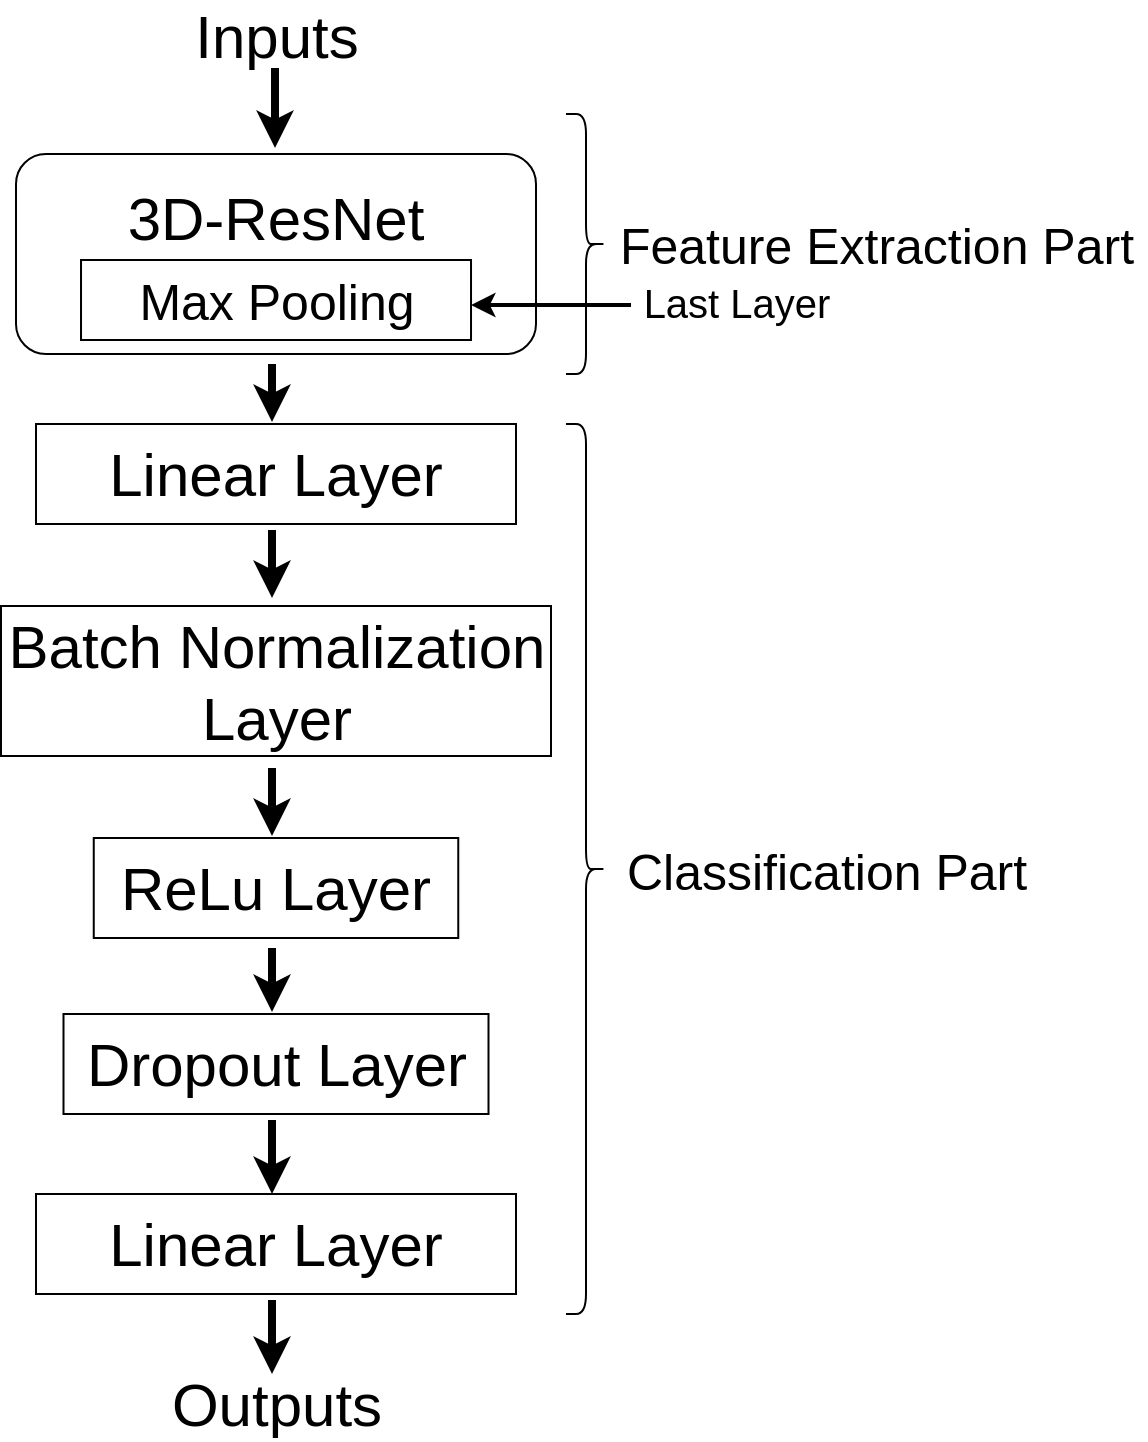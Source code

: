 <mxfile version="12.5.5" type="device"><diagram id="lp3chfWBuB1hzFoC-AsR" name="Page-1"><mxGraphModel dx="817" dy="1225" grid="1" gridSize="10" guides="1" tooltips="1" connect="1" arrows="1" fold="1" page="1" pageScale="1" pageWidth="827" pageHeight="1169" math="0" shadow="0"><root><mxCell id="0"/><mxCell id="1" parent="0"/><mxCell id="ZwcKraPQilF3etKfOUXq-1" value="&lt;font style=&quot;font-size: 30px&quot;&gt;3D-ResNet&lt;br&gt;&lt;br&gt;&lt;/font&gt;" style="rounded=1;whiteSpace=wrap;html=1;" vertex="1" parent="1"><mxGeometry x="195" y="160" width="260" height="100" as="geometry"/></mxCell><mxCell id="ZwcKraPQilF3etKfOUXq-2" value="&lt;font style=&quot;font-size: 30px&quot;&gt;Inputs&lt;br&gt;&lt;/font&gt;" style="text;html=1;align=center;verticalAlign=middle;resizable=0;points=[];autosize=1;" vertex="1" parent="1"><mxGeometry x="275" y="86" width="100" height="30" as="geometry"/></mxCell><mxCell id="ZwcKraPQilF3etKfOUXq-3" value="" style="endArrow=classic;html=1;strokeWidth=4;" edge="1" parent="1"><mxGeometry width="50" height="50" relative="1" as="geometry"><mxPoint x="324.5" y="117" as="sourcePoint"/><mxPoint x="324.5" y="157" as="targetPoint"/></mxGeometry></mxCell><mxCell id="ZwcKraPQilF3etKfOUXq-4" value="" style="endArrow=classic;html=1;strokeWidth=4;" edge="1" parent="1"><mxGeometry width="50" height="50" relative="1" as="geometry"><mxPoint x="323" y="265" as="sourcePoint"/><mxPoint x="323" y="294" as="targetPoint"/></mxGeometry></mxCell><mxCell id="ZwcKraPQilF3etKfOUXq-5" value="&lt;font style=&quot;font-size: 30px&quot;&gt;Linear Layer&lt;/font&gt;" style="rounded=0;whiteSpace=wrap;html=1;" vertex="1" parent="1"><mxGeometry x="205" y="295" width="240" height="50" as="geometry"/></mxCell><mxCell id="ZwcKraPQilF3etKfOUXq-6" value="" style="shape=curlyBracket;whiteSpace=wrap;html=1;rounded=1;rotation=-180;" vertex="1" parent="1"><mxGeometry x="470" y="140" width="20" height="130" as="geometry"/></mxCell><mxCell id="ZwcKraPQilF3etKfOUXq-9" value="&lt;font style=&quot;font-size: 25px&quot;&gt;Feature Extraction Part&lt;/font&gt;" style="text;html=1;align=center;verticalAlign=middle;resizable=0;points=[];autosize=1;" vertex="1" parent="1"><mxGeometry x="490" y="195" width="270" height="20" as="geometry"/></mxCell><mxCell id="ZwcKraPQilF3etKfOUXq-11" value="" style="shape=curlyBracket;whiteSpace=wrap;html=1;rounded=1;rotation=-180;" vertex="1" parent="1"><mxGeometry x="470" y="295" width="20" height="445" as="geometry"/></mxCell><mxCell id="ZwcKraPQilF3etKfOUXq-12" value="&lt;font style=&quot;font-size: 25px&quot;&gt;Classification Part&lt;/font&gt;" style="text;html=1;align=center;verticalAlign=middle;resizable=0;points=[];autosize=1;" vertex="1" parent="1"><mxGeometry x="490" y="507.5" width="220" height="20" as="geometry"/></mxCell><mxCell id="ZwcKraPQilF3etKfOUXq-13" value="" style="endArrow=classic;html=1;strokeWidth=4;" edge="1" parent="1"><mxGeometry width="50" height="50" relative="1" as="geometry"><mxPoint x="323" y="643" as="sourcePoint"/><mxPoint x="323" y="680" as="targetPoint"/></mxGeometry></mxCell><mxCell id="ZwcKraPQilF3etKfOUXq-14" value="&lt;font style=&quot;font-size: 30px&quot;&gt;Outputs&lt;br&gt;&lt;/font&gt;" style="text;html=1;align=center;verticalAlign=middle;resizable=0;points=[];autosize=1;" vertex="1" parent="1"><mxGeometry x="265" y="770" width="120" height="30" as="geometry"/></mxCell><mxCell id="ZwcKraPQilF3etKfOUXq-15" value="&lt;font style=&quot;font-size: 30px&quot;&gt;Linear Layer&lt;/font&gt;" style="rounded=0;whiteSpace=wrap;html=1;" vertex="1" parent="1"><mxGeometry x="205" y="680" width="240" height="50" as="geometry"/></mxCell><mxCell id="ZwcKraPQilF3etKfOUXq-16" value="&lt;span style=&quot;font-size: 30px&quot;&gt;Batch Normalization Layer&lt;/span&gt;" style="rounded=0;whiteSpace=wrap;html=1;" vertex="1" parent="1"><mxGeometry x="187.5" y="386" width="275" height="75" as="geometry"/></mxCell><mxCell id="ZwcKraPQilF3etKfOUXq-17" value="" style="endArrow=classic;html=1;strokeWidth=4;" edge="1" parent="1"><mxGeometry width="50" height="50" relative="1" as="geometry"><mxPoint x="323" y="348" as="sourcePoint"/><mxPoint x="323" y="382" as="targetPoint"/></mxGeometry></mxCell><mxCell id="ZwcKraPQilF3etKfOUXq-18" value="" style="endArrow=classic;html=1;strokeWidth=4;" edge="1" parent="1"><mxGeometry width="50" height="50" relative="1" as="geometry"><mxPoint x="323" y="467" as="sourcePoint"/><mxPoint x="323" y="501" as="targetPoint"/></mxGeometry></mxCell><mxCell id="ZwcKraPQilF3etKfOUXq-19" value="&lt;span style=&quot;font-size: 30px&quot;&gt;ReLu Layer&lt;/span&gt;" style="rounded=0;whiteSpace=wrap;html=1;" vertex="1" parent="1"><mxGeometry x="233.88" y="502" width="182.25" height="50" as="geometry"/></mxCell><mxCell id="ZwcKraPQilF3etKfOUXq-21" value="&lt;span style=&quot;font-size: 30px&quot;&gt;Dropout Layer&lt;/span&gt;" style="rounded=0;whiteSpace=wrap;html=1;" vertex="1" parent="1"><mxGeometry x="218.75" y="590" width="212.5" height="50" as="geometry"/></mxCell><mxCell id="ZwcKraPQilF3etKfOUXq-22" value="" style="endArrow=classic;html=1;strokeWidth=4;" edge="1" parent="1"><mxGeometry width="50" height="50" relative="1" as="geometry"><mxPoint x="323" y="557" as="sourcePoint"/><mxPoint x="323" y="589" as="targetPoint"/></mxGeometry></mxCell><mxCell id="ZwcKraPQilF3etKfOUXq-23" value="" style="endArrow=classic;html=1;strokeWidth=4;" edge="1" parent="1"><mxGeometry width="50" height="50" relative="1" as="geometry"><mxPoint x="323" y="733" as="sourcePoint"/><mxPoint x="323" y="770" as="targetPoint"/></mxGeometry></mxCell><mxCell id="ZwcKraPQilF3etKfOUXq-24" value="&lt;font style=&quot;font-size: 25px&quot;&gt;Max Pooling&lt;/font&gt;" style="rounded=0;whiteSpace=wrap;html=1;" vertex="1" parent="1"><mxGeometry x="227.51" y="213" width="195" height="40" as="geometry"/></mxCell><mxCell id="ZwcKraPQilF3etKfOUXq-25" value="" style="endArrow=classic;html=1;strokeWidth=2;" edge="1" parent="1"><mxGeometry width="50" height="50" relative="1" as="geometry"><mxPoint x="502.51" y="235.5" as="sourcePoint"/><mxPoint x="422.51" y="235.5" as="targetPoint"/></mxGeometry></mxCell><mxCell id="ZwcKraPQilF3etKfOUXq-26" value="&lt;font style=&quot;font-size: 20px&quot;&gt;Last Layer&lt;/font&gt;" style="text;html=1;align=center;verticalAlign=middle;resizable=0;points=[];autosize=1;" vertex="1" parent="1"><mxGeometry x="500" y="224" width="110" height="20" as="geometry"/></mxCell></root></mxGraphModel></diagram></mxfile>